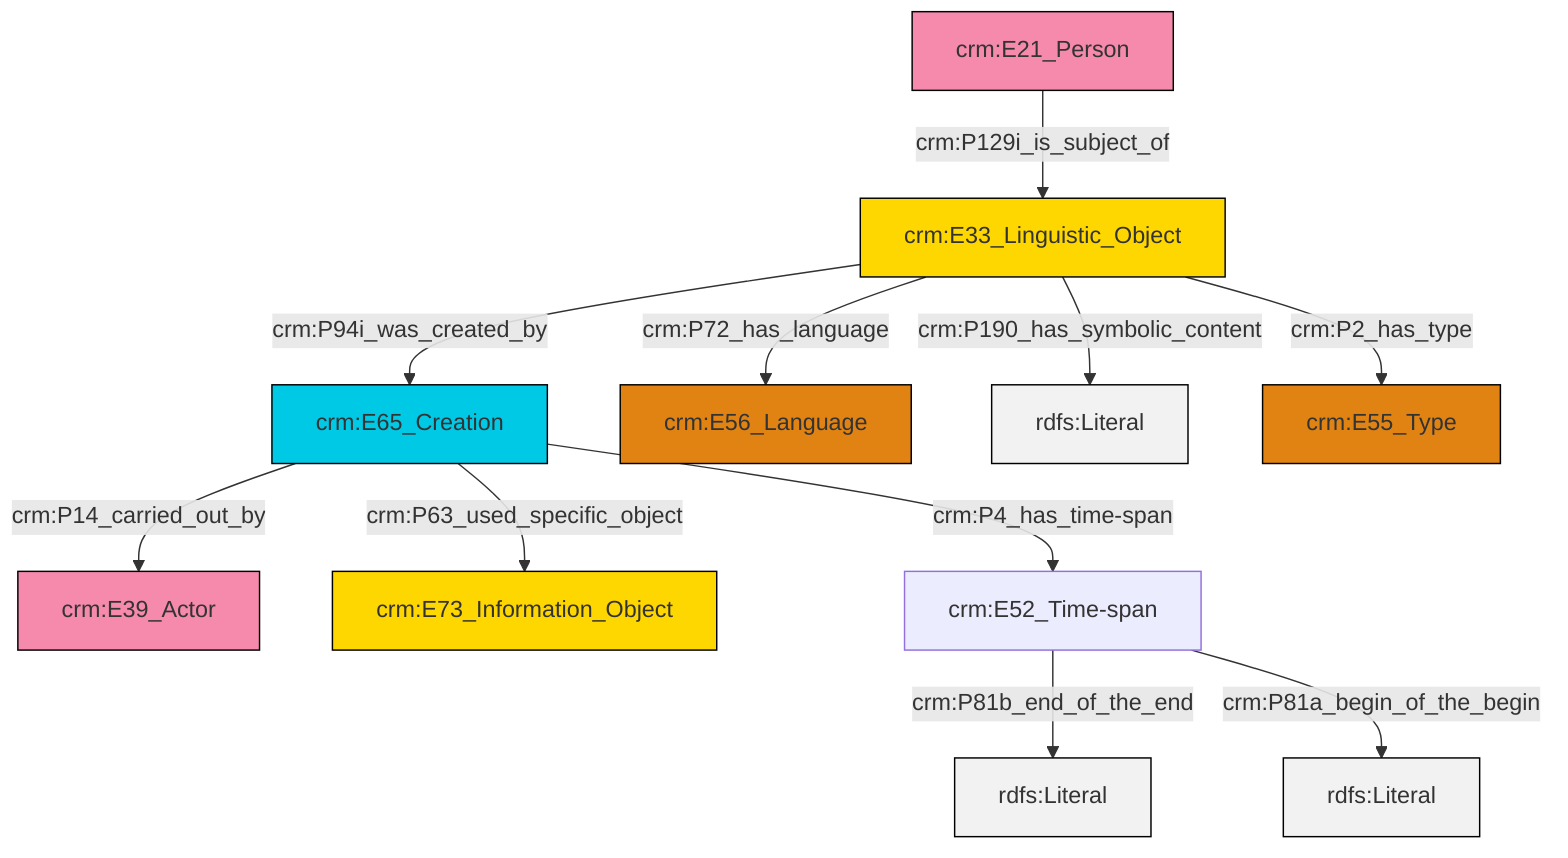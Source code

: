 graph TD
classDef Literal fill:#f2f2f2,stroke:#000000;
classDef CRM_Entity fill:#FFFFFF,stroke:#000000;
classDef Temporal_Entity fill:#00C9E6, stroke:#000000;
classDef Type fill:#E18312, stroke:#000000;
classDef Time-Span fill:#2C9C91, stroke:#000000;
classDef Appellation fill:#FFEB7F, stroke:#000000;
classDef Place fill:#008836, stroke:#000000;
classDef Persistent_Item fill:#B266B2, stroke:#000000;
classDef Conceptual_Object fill:#FFD700, stroke:#000000;
classDef Physical_Thing fill:#D2B48C, stroke:#000000;
classDef Actor fill:#f58aad, stroke:#000000;
classDef PC_Classes fill:#4ce600, stroke:#000000;
classDef Multi fill:#cccccc,stroke:#000000;

0["crm:E21_Person"]:::Actor -->|crm:P129i_is_subject_of| 1["crm:E33_Linguistic_Object"]:::Conceptual_Object
4["crm:E65_Creation"]:::Temporal_Entity -->|crm:P63_used_specific_object| 5["crm:E73_Information_Object"]:::Conceptual_Object
4["crm:E65_Creation"]:::Temporal_Entity -->|crm:P4_has_time-span| 6["crm:E52_Time-span"]:::Default
4["crm:E65_Creation"]:::Temporal_Entity -->|crm:P14_carried_out_by| 2["crm:E39_Actor"]:::Actor
1["crm:E33_Linguistic_Object"]:::Conceptual_Object -->|crm:P94i_was_created_by| 4["crm:E65_Creation"]:::Temporal_Entity
1["crm:E33_Linguistic_Object"]:::Conceptual_Object -->|crm:P72_has_language| 9["crm:E56_Language"]:::Type
6["crm:E52_Time-span"]:::Default -->|crm:P81b_end_of_the_end| 10[rdfs:Literal]:::Literal
1["crm:E33_Linguistic_Object"]:::Conceptual_Object -->|crm:P190_has_symbolic_content| 11[rdfs:Literal]:::Literal
6["crm:E52_Time-span"]:::Default -->|crm:P81a_begin_of_the_begin| 12[rdfs:Literal]:::Literal
1["crm:E33_Linguistic_Object"]:::Conceptual_Object -->|crm:P2_has_type| 16["crm:E55_Type"]:::Type